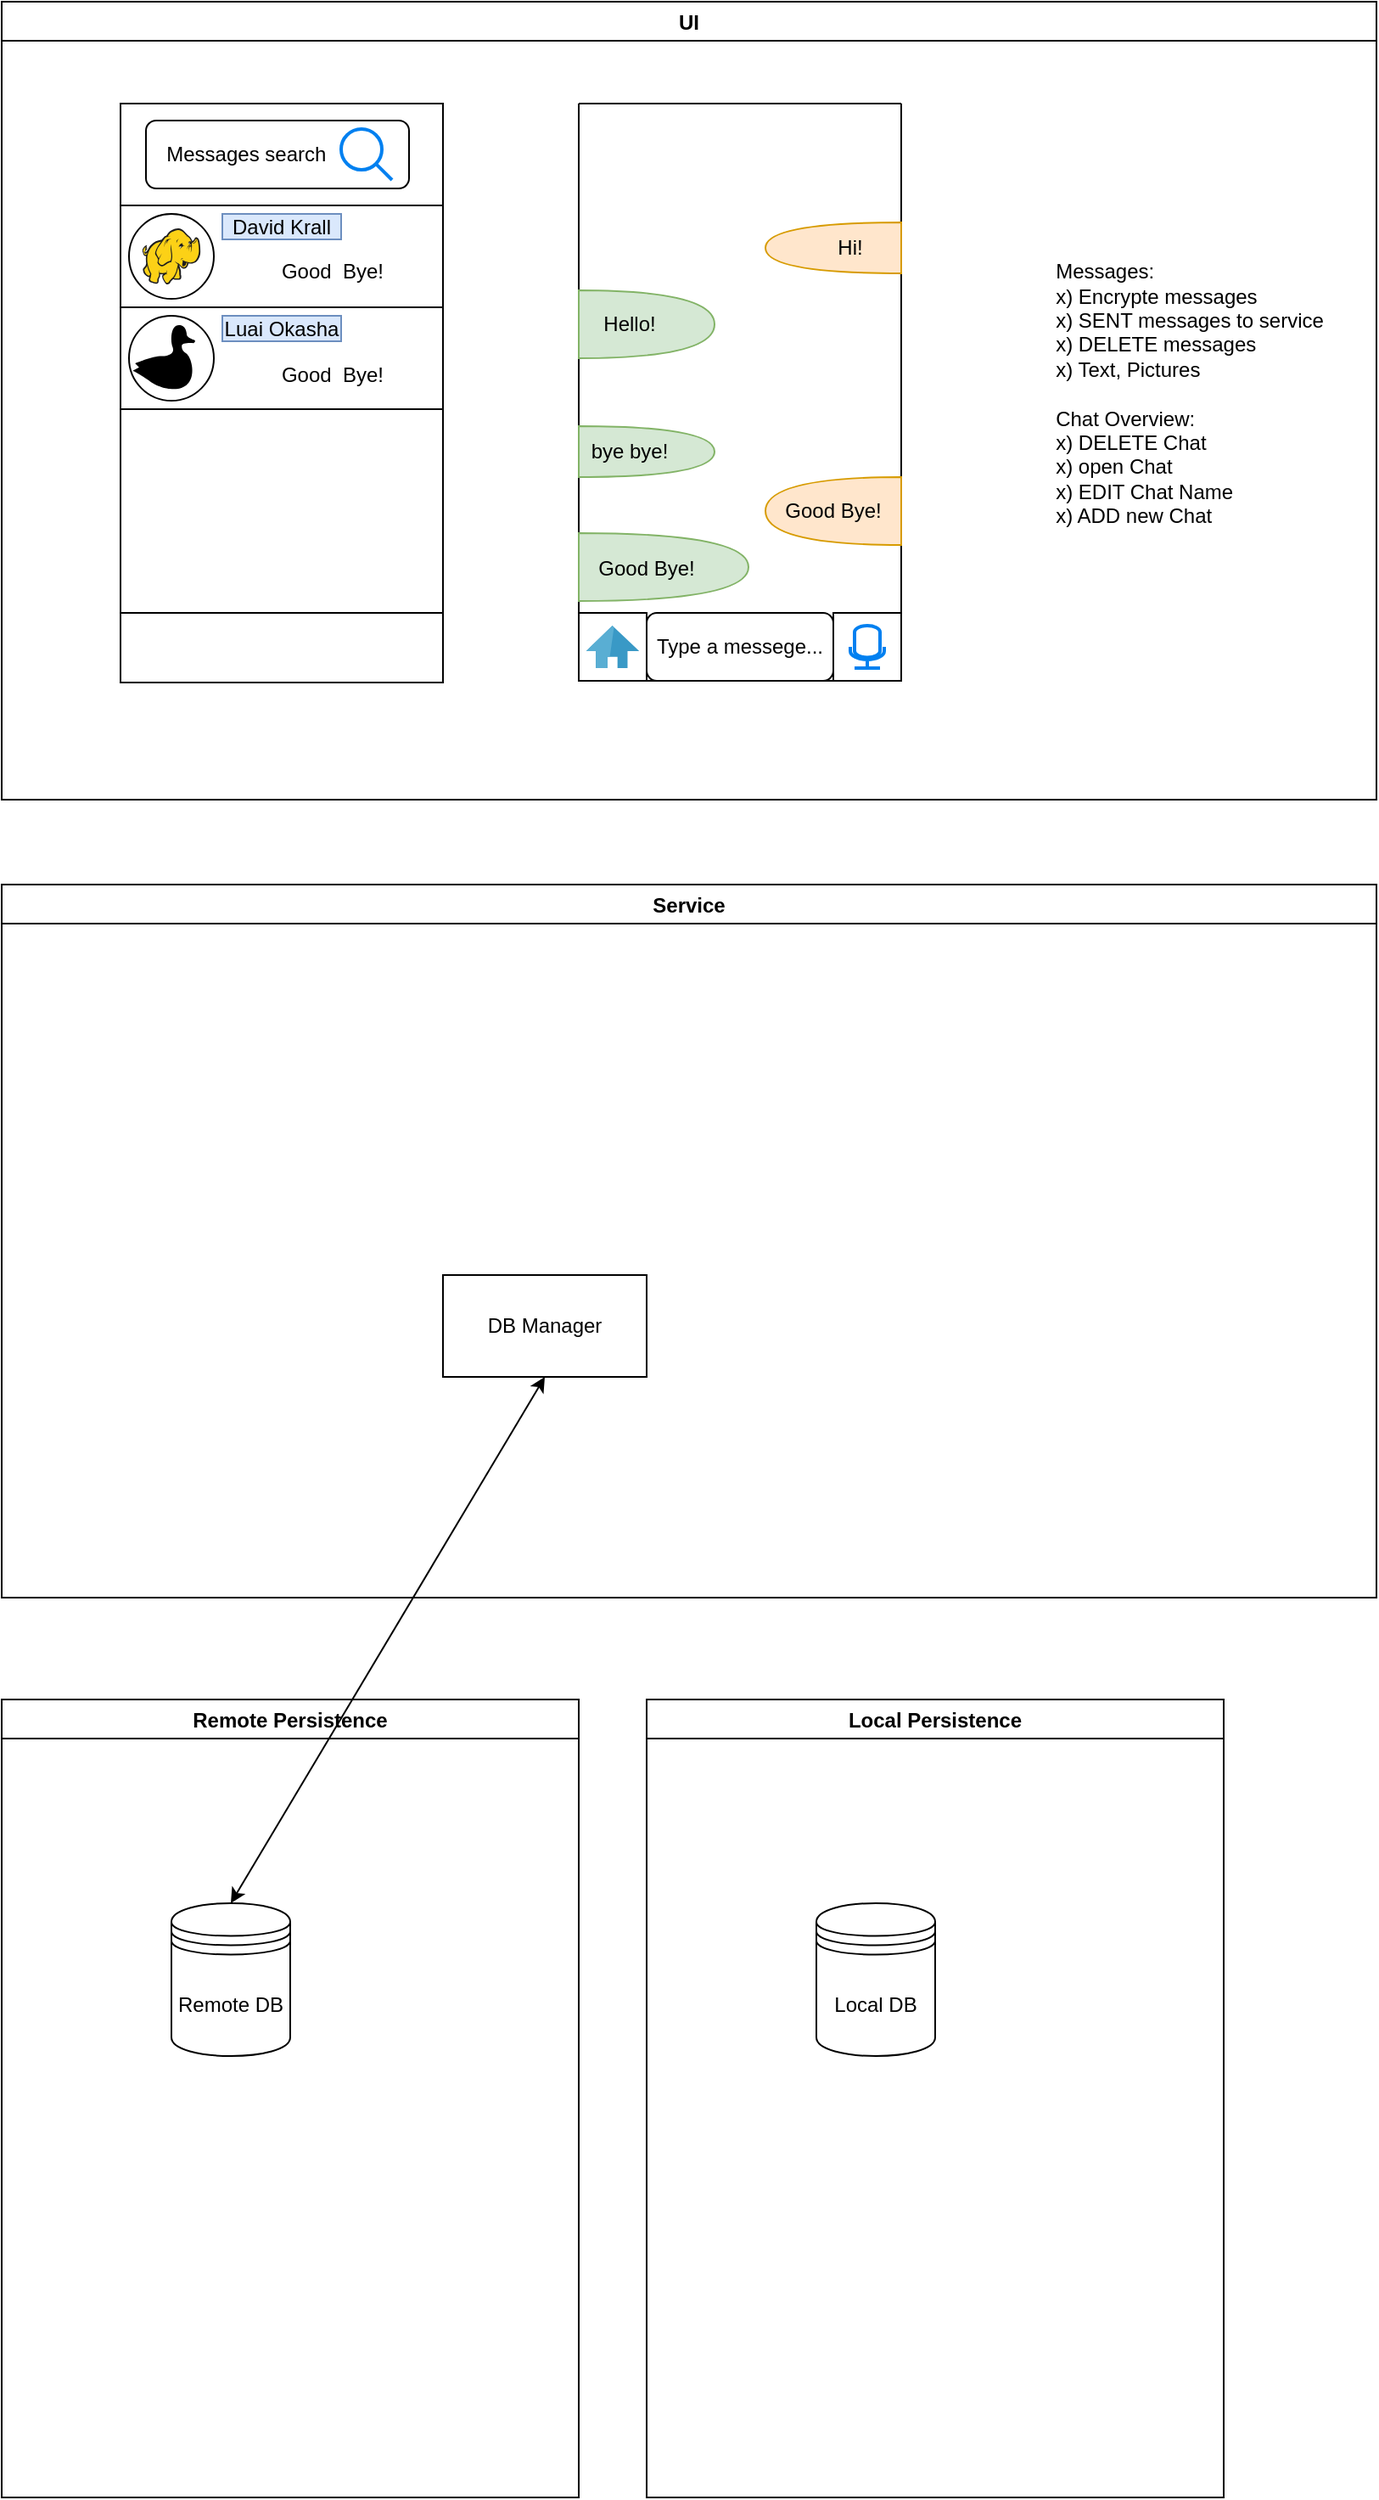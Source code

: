 <mxfile version="28.2.8">
  <diagram name="Page-1" id="5OEhgGR0_1vueKRPMLnc">
    <mxGraphModel dx="1426" dy="764" grid="1" gridSize="10" guides="1" tooltips="1" connect="1" arrows="1" fold="1" page="1" pageScale="1" pageWidth="850" pageHeight="1100" math="0" shadow="0">
      <root>
        <mxCell id="0" />
        <mxCell id="1" parent="0" />
        <mxCell id="N1vJ2vMPCG5KvZV_xYA0-2" value="UI" style="swimlane;" parent="1" vertex="1">
          <mxGeometry x="20" y="40" width="810" height="470" as="geometry" />
        </mxCell>
        <mxCell id="N1vJ2vMPCG5KvZV_xYA0-6" value="" style="swimlane;startSize=0;" parent="N1vJ2vMPCG5KvZV_xYA0-2" vertex="1">
          <mxGeometry x="70" y="60" width="190" height="341" as="geometry" />
        </mxCell>
        <mxCell id="N1vJ2vMPCG5KvZV_xYA0-8" value="" style="rounded=0;whiteSpace=wrap;html=1;" parent="N1vJ2vMPCG5KvZV_xYA0-6" vertex="1">
          <mxGeometry y="60" width="190" height="60" as="geometry" />
        </mxCell>
        <mxCell id="N1vJ2vMPCG5KvZV_xYA0-9" value="" style="rounded=0;whiteSpace=wrap;html=1;" parent="N1vJ2vMPCG5KvZV_xYA0-6" vertex="1">
          <mxGeometry y="120" width="190" height="60" as="geometry" />
        </mxCell>
        <mxCell id="N1vJ2vMPCG5KvZV_xYA0-11" value="" style="rounded=0;whiteSpace=wrap;html=1;" parent="N1vJ2vMPCG5KvZV_xYA0-6" vertex="1">
          <mxGeometry y="180" width="190" height="120" as="geometry" />
        </mxCell>
        <mxCell id="N1vJ2vMPCG5KvZV_xYA0-12" value="" style="rounded=0;whiteSpace=wrap;html=1;" parent="N1vJ2vMPCG5KvZV_xYA0-6" vertex="1">
          <mxGeometry width="190" height="60" as="geometry" />
        </mxCell>
        <mxCell id="N1vJ2vMPCG5KvZV_xYA0-13" value="Messages search&amp;nbsp; &amp;nbsp; &amp;nbsp; &amp;nbsp; &amp;nbsp; &amp;nbsp;" style="rounded=1;whiteSpace=wrap;html=1;" parent="N1vJ2vMPCG5KvZV_xYA0-6" vertex="1">
          <mxGeometry x="15" y="10" width="155" height="40" as="geometry" />
        </mxCell>
        <mxCell id="N1vJ2vMPCG5KvZV_xYA0-14" value="" style="html=1;verticalLabelPosition=bottom;align=center;labelBackgroundColor=#ffffff;verticalAlign=top;strokeWidth=2;strokeColor=#0080F0;shadow=0;dashed=0;shape=mxgraph.ios7.icons.looking_glass;" parent="N1vJ2vMPCG5KvZV_xYA0-6" vertex="1">
          <mxGeometry x="130" y="15" width="30" height="30" as="geometry" />
        </mxCell>
        <mxCell id="N1vJ2vMPCG5KvZV_xYA0-16" value="" style="ellipse;whiteSpace=wrap;html=1;aspect=fixed;" parent="N1vJ2vMPCG5KvZV_xYA0-6" vertex="1">
          <mxGeometry x="5" y="125" width="50" height="50" as="geometry" />
        </mxCell>
        <mxCell id="N1vJ2vMPCG5KvZV_xYA0-17" value="" style="ellipse;whiteSpace=wrap;html=1;aspect=fixed;" parent="N1vJ2vMPCG5KvZV_xYA0-6" vertex="1">
          <mxGeometry x="5" y="65" width="50" height="50" as="geometry" />
        </mxCell>
        <mxCell id="N1vJ2vMPCG5KvZV_xYA0-20" value="" style="image;sketch=0;aspect=fixed;html=1;points=[];align=center;fontSize=12;image=img/lib/mscae/HDInsight.svg;" parent="N1vJ2vMPCG5KvZV_xYA0-6" vertex="1">
          <mxGeometry x="12.81" y="73.5" width="34.38" height="33" as="geometry" />
        </mxCell>
        <mxCell id="N1vJ2vMPCG5KvZV_xYA0-21" value="" style="shape=mxgraph.signs.animals.duck;html=1;pointerEvents=1;fillColor=#000000;strokeColor=none;verticalLabelPosition=bottom;verticalAlign=top;align=center;" parent="N1vJ2vMPCG5KvZV_xYA0-6" vertex="1">
          <mxGeometry x="7.19" y="130" width="40" height="40" as="geometry" />
        </mxCell>
        <mxCell id="N1vJ2vMPCG5KvZV_xYA0-33" value="David Krall" style="text;html=1;whiteSpace=wrap;strokeColor=#6c8ebf;fillColor=#dae8fc;align=center;verticalAlign=middle;rounded=0;" parent="N1vJ2vMPCG5KvZV_xYA0-6" vertex="1">
          <mxGeometry x="60" y="65" width="70" height="15" as="geometry" />
        </mxCell>
        <mxCell id="N1vJ2vMPCG5KvZV_xYA0-34" value="Luai Okasha" style="text;html=1;whiteSpace=wrap;strokeColor=#6c8ebf;fillColor=#dae8fc;align=center;verticalAlign=middle;rounded=0;" parent="N1vJ2vMPCG5KvZV_xYA0-6" vertex="1">
          <mxGeometry x="60" y="125" width="70" height="15" as="geometry" />
        </mxCell>
        <mxCell id="N1vJ2vMPCG5KvZV_xYA0-36" value="" style="shape=image;html=1;verticalAlign=top;verticalLabelPosition=bottom;labelBackgroundColor=#ffffff;imageAspect=0;aspect=fixed;image=https://icons.diagrams.net/icon-cache1/Material_Communication-2640/call-received-990.svg" parent="N1vJ2vMPCG5KvZV_xYA0-6" vertex="1">
          <mxGeometry x="61.5" y="155" width="16" height="16" as="geometry" />
        </mxCell>
        <mxCell id="N1vJ2vMPCG5KvZV_xYA0-37" value="" style="shape=image;html=1;verticalAlign=top;verticalLabelPosition=bottom;labelBackgroundColor=#ffffff;imageAspect=0;aspect=fixed;image=https://icons.diagrams.net/icon-cache1/Material_Communication-2640/call-received-990.svg;rotation=-180;" parent="N1vJ2vMPCG5KvZV_xYA0-6" vertex="1">
          <mxGeometry x="61.5" y="90.5" width="16" height="16" as="geometry" />
        </mxCell>
        <mxCell id="N1vJ2vMPCG5KvZV_xYA0-38" value="Good&amp;nbsp; Bye!" style="text;html=1;whiteSpace=wrap;strokeColor=none;fillColor=none;align=center;verticalAlign=middle;rounded=0;" parent="N1vJ2vMPCG5KvZV_xYA0-6" vertex="1">
          <mxGeometry x="90" y="83.5" width="70" height="30" as="geometry" />
        </mxCell>
        <mxCell id="N1vJ2vMPCG5KvZV_xYA0-39" value="Good&amp;nbsp; Bye!" style="text;html=1;whiteSpace=wrap;strokeColor=none;fillColor=none;align=center;verticalAlign=middle;rounded=0;" parent="N1vJ2vMPCG5KvZV_xYA0-6" vertex="1">
          <mxGeometry x="90" y="145" width="70" height="30" as="geometry" />
        </mxCell>
        <mxCell id="N1vJ2vMPCG5KvZV_xYA0-7" value="" style="swimlane;startSize=0;" parent="N1vJ2vMPCG5KvZV_xYA0-2" vertex="1">
          <mxGeometry x="340" y="60" width="190" height="340" as="geometry" />
        </mxCell>
        <mxCell id="emmU5hHBlHJb8_t00VrH-2" value="" style="shape=or;whiteSpace=wrap;html=1;fillColor=#d5e8d4;strokeColor=#82b366;" parent="N1vJ2vMPCG5KvZV_xYA0-7" vertex="1">
          <mxGeometry y="253" width="100" height="40" as="geometry" />
        </mxCell>
        <mxCell id="emmU5hHBlHJb8_t00VrH-3" value="" style="shape=or;whiteSpace=wrap;html=1;rotation=-180;fillColor=#ffe6cc;strokeColor=#d79b00;" parent="N1vJ2vMPCG5KvZV_xYA0-7" vertex="1">
          <mxGeometry x="110" y="70" width="80" height="30" as="geometry" />
        </mxCell>
        <mxCell id="emmU5hHBlHJb8_t00VrH-4" value="" style="shape=or;whiteSpace=wrap;html=1;rotation=-180;direction=west;fillColor=#d5e8d4;strokeColor=#82b366;" parent="N1vJ2vMPCG5KvZV_xYA0-7" vertex="1">
          <mxGeometry y="190" width="80" height="30" as="geometry" />
        </mxCell>
        <mxCell id="emmU5hHBlHJb8_t00VrH-5" value="" style="shape=or;whiteSpace=wrap;html=1;rotation=-180;direction=west;fillColor=#d5e8d4;strokeColor=#82b366;" parent="N1vJ2vMPCG5KvZV_xYA0-7" vertex="1">
          <mxGeometry y="110" width="80" height="40" as="geometry" />
        </mxCell>
        <mxCell id="emmU5hHBlHJb8_t00VrH-6" value="" style="shape=or;whiteSpace=wrap;html=1;rotation=-180;direction=east;fillColor=#ffe6cc;strokeColor=#d79b00;" parent="N1vJ2vMPCG5KvZV_xYA0-7" vertex="1">
          <mxGeometry x="110" y="220" width="80" height="40" as="geometry" />
        </mxCell>
        <mxCell id="emmU5hHBlHJb8_t00VrH-8" value="&lt;div&gt;Good Bye!&lt;/div&gt;" style="text;html=1;whiteSpace=wrap;strokeColor=none;fillColor=none;align=center;verticalAlign=middle;rounded=0;" parent="N1vJ2vMPCG5KvZV_xYA0-7" vertex="1">
          <mxGeometry x="10" y="259" width="60" height="30" as="geometry" />
        </mxCell>
        <mxCell id="emmU5hHBlHJb8_t00VrH-9" value="&lt;div&gt;Good Bye!&lt;/div&gt;" style="text;html=1;whiteSpace=wrap;strokeColor=none;fillColor=none;align=center;verticalAlign=middle;rounded=0;" parent="N1vJ2vMPCG5KvZV_xYA0-7" vertex="1">
          <mxGeometry x="120" y="225" width="60" height="30" as="geometry" />
        </mxCell>
        <mxCell id="emmU5hHBlHJb8_t00VrH-10" value="&lt;div&gt;Hi!&lt;/div&gt;" style="text;html=1;whiteSpace=wrap;strokeColor=none;fillColor=none;align=center;verticalAlign=middle;rounded=0;" parent="N1vJ2vMPCG5KvZV_xYA0-7" vertex="1">
          <mxGeometry x="130" y="70" width="60" height="30" as="geometry" />
        </mxCell>
        <mxCell id="emmU5hHBlHJb8_t00VrH-11" value="Hello!" style="text;html=1;whiteSpace=wrap;strokeColor=none;fillColor=none;align=center;verticalAlign=middle;rounded=0;" parent="N1vJ2vMPCG5KvZV_xYA0-7" vertex="1">
          <mxGeometry y="115" width="60" height="30" as="geometry" />
        </mxCell>
        <mxCell id="emmU5hHBlHJb8_t00VrH-12" value="bye bye!" style="text;html=1;whiteSpace=wrap;strokeColor=none;fillColor=none;align=center;verticalAlign=middle;rounded=0;" parent="N1vJ2vMPCG5KvZV_xYA0-7" vertex="1">
          <mxGeometry y="190" width="60" height="30" as="geometry" />
        </mxCell>
        <mxCell id="N1vJ2vMPCG5KvZV_xYA0-24" value="" style="rounded=0;whiteSpace=wrap;html=1;" parent="N1vJ2vMPCG5KvZV_xYA0-7" vertex="1">
          <mxGeometry y="300" width="40" height="40" as="geometry" />
        </mxCell>
        <mxCell id="N1vJ2vMPCG5KvZV_xYA0-26" value="Type a messege..." style="rounded=1;whiteSpace=wrap;html=1;" parent="N1vJ2vMPCG5KvZV_xYA0-7" vertex="1">
          <mxGeometry x="40" y="300" width="110" height="40" as="geometry" />
        </mxCell>
        <mxCell id="N1vJ2vMPCG5KvZV_xYA0-25" value="" style="rounded=0;whiteSpace=wrap;html=1;" parent="N1vJ2vMPCG5KvZV_xYA0-7" vertex="1">
          <mxGeometry x="150" y="300" width="40" height="40" as="geometry" />
        </mxCell>
        <mxCell id="N1vJ2vMPCG5KvZV_xYA0-23" value="" style="image;sketch=0;aspect=fixed;html=1;points=[];align=center;fontSize=12;image=img/lib/mscae/Azure_Home.svg;" parent="N1vJ2vMPCG5KvZV_xYA0-7" vertex="1">
          <mxGeometry x="4.38" y="307.5" width="31.25" height="25" as="geometry" />
        </mxCell>
        <mxCell id="N1vJ2vMPCG5KvZV_xYA0-15" value="" style="html=1;verticalLabelPosition=bottom;align=center;labelBackgroundColor=#ffffff;verticalAlign=top;strokeWidth=2;strokeColor=#0080F0;shadow=0;dashed=0;shape=mxgraph.ios7.icons.microphone;" parent="N1vJ2vMPCG5KvZV_xYA0-7" vertex="1">
          <mxGeometry x="160" y="307.5" width="20" height="25" as="geometry" />
        </mxCell>
        <mxCell id="emmU5hHBlHJb8_t00VrH-7" value="&lt;div align=&quot;left&quot;&gt;&lt;div&gt;Messages:&lt;/div&gt;&lt;div&gt;x) Encrypte messages&lt;/div&gt;&lt;div&gt;x) SENT messages to service&lt;/div&gt;&lt;div&gt;x) DELETE messages&lt;/div&gt;&lt;div&gt;x) Text, Pictures&lt;/div&gt;&lt;div&gt;&lt;br&gt;&lt;/div&gt;&lt;div&gt;Chat Overview:&lt;/div&gt;&lt;div&gt;x) DELETE Chat&lt;/div&gt;&lt;div&gt;x) open Chat&lt;/div&gt;&lt;div&gt;x) EDIT Chat Name&lt;/div&gt;&lt;div&gt;x) ADD new Chat&lt;/div&gt;&lt;div&gt;&lt;br&gt;&lt;/div&gt;&lt;/div&gt;" style="text;html=1;whiteSpace=wrap;strokeColor=none;fillColor=none;align=center;verticalAlign=middle;rounded=0;" parent="N1vJ2vMPCG5KvZV_xYA0-2" vertex="1">
          <mxGeometry x="620" y="80" width="160" height="315" as="geometry" />
        </mxCell>
        <mxCell id="N1vJ2vMPCG5KvZV_xYA0-3" value="Service" style="swimlane;" parent="1" vertex="1">
          <mxGeometry x="20" y="560" width="810" height="420" as="geometry" />
        </mxCell>
        <mxCell id="N1vJ2vMPCG5KvZV_xYA0-28" value="DB Manager" style="rounded=0;whiteSpace=wrap;html=1;" parent="N1vJ2vMPCG5KvZV_xYA0-3" vertex="1">
          <mxGeometry x="260" y="230" width="120" height="60" as="geometry" />
        </mxCell>
        <mxCell id="N1vJ2vMPCG5KvZV_xYA0-4" value="Remote Persistence" style="swimlane;" parent="1" vertex="1">
          <mxGeometry x="20" y="1040" width="340" height="470" as="geometry" />
        </mxCell>
        <mxCell id="N1vJ2vMPCG5KvZV_xYA0-1" value="Remote DB" style="shape=datastore;whiteSpace=wrap;html=1;" parent="N1vJ2vMPCG5KvZV_xYA0-4" vertex="1">
          <mxGeometry x="100" y="120" width="70" height="90" as="geometry" />
        </mxCell>
        <mxCell id="N1vJ2vMPCG5KvZV_xYA0-30" value="" style="endArrow=classic;startArrow=classic;html=1;rounded=0;exitX=0.5;exitY=0;exitDx=0;exitDy=0;entryX=0.5;entryY=1;entryDx=0;entryDy=0;" parent="1" source="N1vJ2vMPCG5KvZV_xYA0-1" target="N1vJ2vMPCG5KvZV_xYA0-28" edge="1">
          <mxGeometry width="50" height="50" relative="1" as="geometry">
            <mxPoint x="660" y="910" as="sourcePoint" />
            <mxPoint x="710" y="860" as="targetPoint" />
          </mxGeometry>
        </mxCell>
        <mxCell id="N1vJ2vMPCG5KvZV_xYA0-31" value="Local Persistence" style="swimlane;" parent="1" vertex="1">
          <mxGeometry x="400" y="1040" width="340" height="470" as="geometry" />
        </mxCell>
        <mxCell id="N1vJ2vMPCG5KvZV_xYA0-32" value="Local DB" style="shape=datastore;whiteSpace=wrap;html=1;" parent="N1vJ2vMPCG5KvZV_xYA0-31" vertex="1">
          <mxGeometry x="100" y="120" width="70" height="90" as="geometry" />
        </mxCell>
      </root>
    </mxGraphModel>
  </diagram>
</mxfile>
